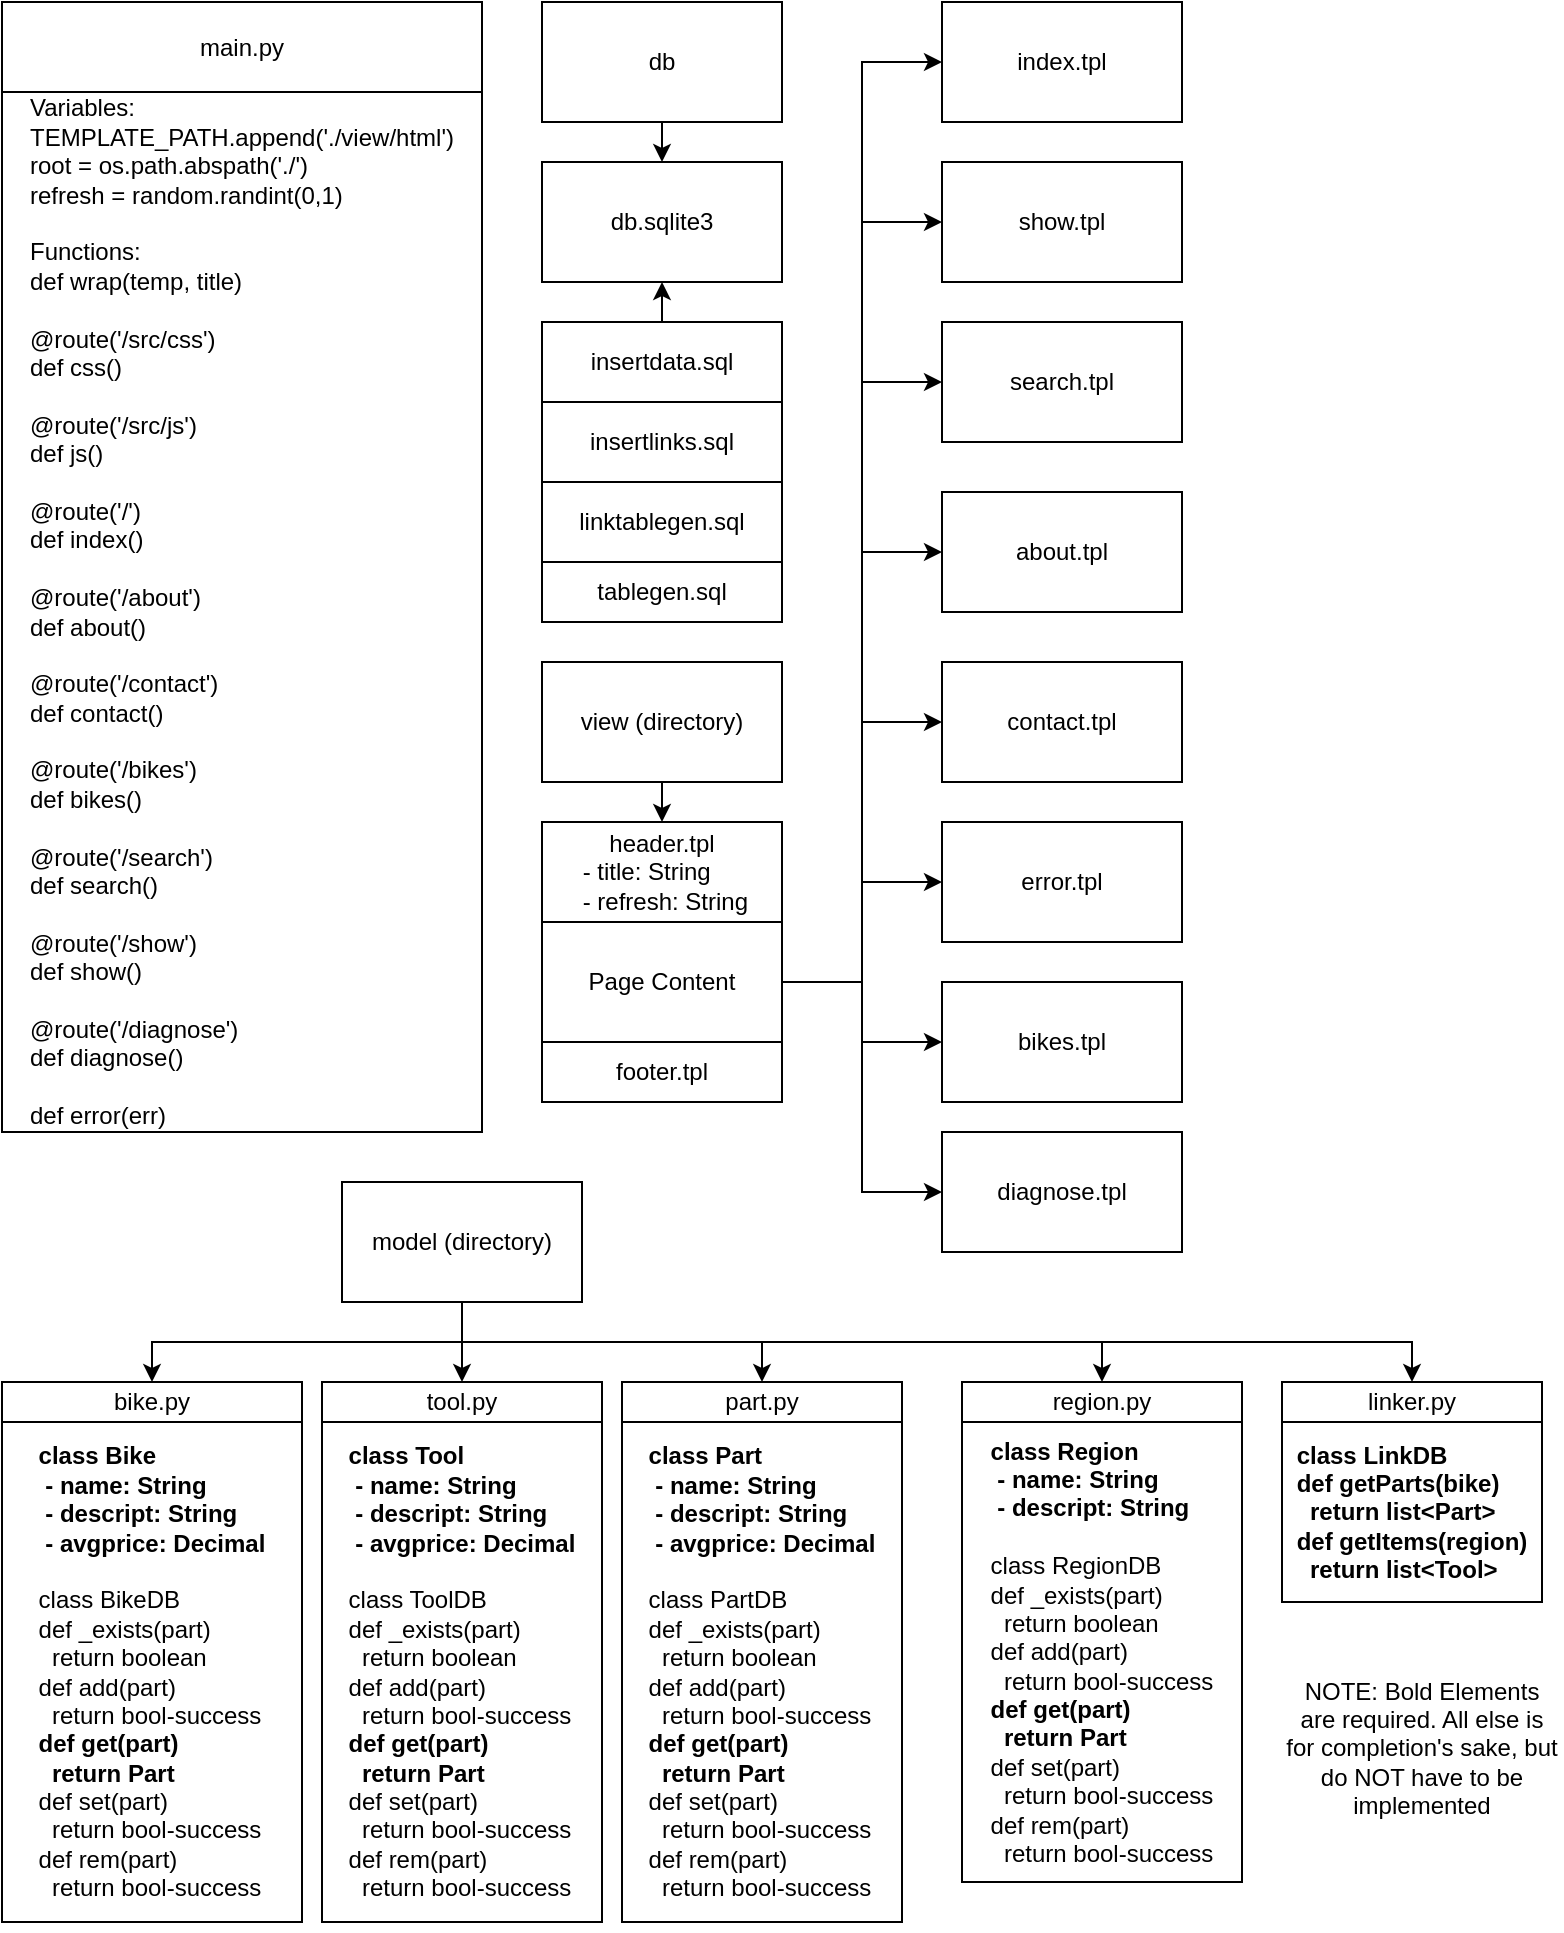 <mxfile version="10.6.3" type="github"><diagram id="1qr5OE1ClW88EuawuoOe" name="Page-1"><mxGraphModel dx="990" dy="464" grid="1" gridSize="10" guides="1" tooltips="1" connect="1" arrows="1" fold="1" page="1" pageScale="1" pageWidth="827" pageHeight="1169" math="0" shadow="0"><root><mxCell id="0"/><mxCell id="1" parent="0"/><mxCell id="lbOBIOH2dYD1beKs52RS-1" value="main.py" style="rounded=0;whiteSpace=wrap;html=1;" parent="1" vertex="1"><mxGeometry x="20" y="20" width="240" height="45" as="geometry"/></mxCell><mxCell id="lbOBIOH2dYD1beKs52RS-2" value="db.sqlite3" style="rounded=0;whiteSpace=wrap;html=1;" parent="1" vertex="1"><mxGeometry x="290" y="100" width="120" height="60" as="geometry"/></mxCell><mxCell id="dkW5ngr3ycBX3g02CNYl-32" style="edgeStyle=orthogonalEdgeStyle;rounded=0;orthogonalLoop=1;jettySize=auto;html=1;exitX=0.25;exitY=1;exitDx=0;exitDy=0;entryX=0.5;entryY=0;entryDx=0;entryDy=0;" parent="1" source="lbOBIOH2dYD1beKs52RS-3" target="dkW5ngr3ycBX3g02CNYl-17" edge="1"><mxGeometry relative="1" as="geometry"><Array as="points"><mxPoint x="250" y="670"/><mxPoint x="250" y="690"/><mxPoint x="95" y="690"/></Array></mxGeometry></mxCell><mxCell id="dkW5ngr3ycBX3g02CNYl-33" style="edgeStyle=orthogonalEdgeStyle;rounded=0;orthogonalLoop=1;jettySize=auto;html=1;exitX=0.5;exitY=1;exitDx=0;exitDy=0;entryX=0.5;entryY=0;entryDx=0;entryDy=0;" parent="1" source="lbOBIOH2dYD1beKs52RS-3" target="dkW5ngr3ycBX3g02CNYl-16" edge="1"><mxGeometry relative="1" as="geometry"/></mxCell><mxCell id="dkW5ngr3ycBX3g02CNYl-34" style="edgeStyle=orthogonalEdgeStyle;rounded=0;orthogonalLoop=1;jettySize=auto;html=1;exitX=0.75;exitY=1;exitDx=0;exitDy=0;entryX=0.5;entryY=0;entryDx=0;entryDy=0;" parent="1" source="lbOBIOH2dYD1beKs52RS-3" target="dkW5ngr3ycBX3g02CNYl-15" edge="1"><mxGeometry relative="1" as="geometry"><Array as="points"><mxPoint x="250" y="670"/><mxPoint x="250" y="690"/><mxPoint x="400" y="690"/></Array></mxGeometry></mxCell><mxCell id="dkW5ngr3ycBX3g02CNYl-37" style="edgeStyle=orthogonalEdgeStyle;rounded=0;orthogonalLoop=1;jettySize=auto;html=1;exitX=0.5;exitY=1;exitDx=0;exitDy=0;entryX=0.5;entryY=0;entryDx=0;entryDy=0;" parent="1" source="lbOBIOH2dYD1beKs52RS-3" target="dkW5ngr3ycBX3g02CNYl-35" edge="1"><mxGeometry relative="1" as="geometry"/></mxCell><mxCell id="15nC6r9j80ulXFSvcxE--4" style="edgeStyle=orthogonalEdgeStyle;rounded=0;orthogonalLoop=1;jettySize=auto;html=1;exitX=0.5;exitY=1;exitDx=0;exitDy=0;entryX=0.5;entryY=0;entryDx=0;entryDy=0;" parent="1" source="lbOBIOH2dYD1beKs52RS-3" target="15nC6r9j80ulXFSvcxE--2" edge="1"><mxGeometry relative="1" as="geometry"/></mxCell><mxCell id="lbOBIOH2dYD1beKs52RS-3" value="model (directory)" style="rounded=0;whiteSpace=wrap;html=1;" parent="1" vertex="1"><mxGeometry x="190" y="610" width="120" height="60" as="geometry"/></mxCell><mxCell id="lbOBIOH2dYD1beKs52RS-13" style="edgeStyle=orthogonalEdgeStyle;rounded=0;orthogonalLoop=1;jettySize=auto;html=1;exitX=0.5;exitY=1;exitDx=0;exitDy=0;entryX=0.5;entryY=0;entryDx=0;entryDy=0;" parent="1" source="lbOBIOH2dYD1beKs52RS-4" target="lbOBIOH2dYD1beKs52RS-2" edge="1"><mxGeometry relative="1" as="geometry"/></mxCell><mxCell id="lbOBIOH2dYD1beKs52RS-4" value="db" style="rounded=0;whiteSpace=wrap;html=1;" parent="1" vertex="1"><mxGeometry x="290" y="20" width="120" height="60" as="geometry"/></mxCell><mxCell id="dkW5ngr3ycBX3g02CNYl-30" style="edgeStyle=orthogonalEdgeStyle;rounded=0;orthogonalLoop=1;jettySize=auto;html=1;exitX=0.5;exitY=1;exitDx=0;exitDy=0;entryX=0.5;entryY=0;entryDx=0;entryDy=0;" parent="1" source="lbOBIOH2dYD1beKs52RS-5" target="dkW5ngr3ycBX3g02CNYl-1" edge="1"><mxGeometry relative="1" as="geometry"/></mxCell><mxCell id="lbOBIOH2dYD1beKs52RS-5" value="view (directory)" style="rounded=0;whiteSpace=wrap;html=1;" parent="1" vertex="1"><mxGeometry x="290" y="350" width="120" height="60" as="geometry"/></mxCell><mxCell id="lbOBIOH2dYD1beKs52RS-11" style="edgeStyle=orthogonalEdgeStyle;rounded=0;orthogonalLoop=1;jettySize=auto;html=1;exitX=0.5;exitY=0;exitDx=0;exitDy=0;entryX=0.5;entryY=1;entryDx=0;entryDy=0;" parent="1" source="lbOBIOH2dYD1beKs52RS-7" target="lbOBIOH2dYD1beKs52RS-2" edge="1"><mxGeometry relative="1" as="geometry"/></mxCell><mxCell id="lbOBIOH2dYD1beKs52RS-7" value="insertdata.sql" style="rounded=0;whiteSpace=wrap;html=1;" parent="1" vertex="1"><mxGeometry x="290" y="180" width="120" height="40" as="geometry"/></mxCell><mxCell id="lbOBIOH2dYD1beKs52RS-8" value="insertlinks.sql" style="rounded=0;whiteSpace=wrap;html=1;" parent="1" vertex="1"><mxGeometry x="290" y="220" width="120" height="40" as="geometry"/></mxCell><mxCell id="lbOBIOH2dYD1beKs52RS-9" value="linktablegen.sql" style="rounded=0;whiteSpace=wrap;html=1;" parent="1" vertex="1"><mxGeometry x="290" y="260" width="120" height="40" as="geometry"/></mxCell><mxCell id="lbOBIOH2dYD1beKs52RS-10" value="tablegen.sql" style="rounded=0;whiteSpace=wrap;html=1;" parent="1" vertex="1"><mxGeometry x="290" y="300" width="120" height="30" as="geometry"/></mxCell><mxCell id="dkW5ngr3ycBX3g02CNYl-1" value="header.tpl&lt;br&gt;&lt;div style=&quot;text-align: left&quot;&gt;&lt;span&gt;&amp;nbsp;- title: String&lt;/span&gt;&lt;/div&gt;&lt;div style=&quot;text-align: left&quot;&gt;&lt;span&gt;&amp;nbsp;- refresh: String&lt;/span&gt;&lt;/div&gt;" style="rounded=0;whiteSpace=wrap;html=1;" parent="1" vertex="1"><mxGeometry x="290" y="430" width="120" height="50" as="geometry"/></mxCell><mxCell id="dkW5ngr3ycBX3g02CNYl-5" value="show.tpl" style="rounded=0;whiteSpace=wrap;html=1;" parent="1" vertex="1"><mxGeometry x="490" y="100" width="120" height="60" as="geometry"/></mxCell><mxCell id="dkW5ngr3ycBX3g02CNYl-6" value="search.tpl" style="rounded=0;whiteSpace=wrap;html=1;" parent="1" vertex="1"><mxGeometry x="490" y="180" width="120" height="60" as="geometry"/></mxCell><mxCell id="dkW5ngr3ycBX3g02CNYl-7" value="about.tpl" style="rounded=0;whiteSpace=wrap;html=1;" parent="1" vertex="1"><mxGeometry x="490" y="265" width="120" height="60" as="geometry"/></mxCell><mxCell id="dkW5ngr3ycBX3g02CNYl-8" value="contact.tpl" style="rounded=0;whiteSpace=wrap;html=1;" parent="1" vertex="1"><mxGeometry x="490" y="350" width="120" height="60" as="geometry"/></mxCell><mxCell id="dkW5ngr3ycBX3g02CNYl-10" value="&lt;div style=&quot;text-align: left&quot;&gt;Variables:&lt;/div&gt;&lt;div style=&quot;text-align: left&quot;&gt;TEMPLATE_PATH.append('./view/html')&lt;/div&gt;&lt;div style=&quot;text-align: left&quot;&gt;root = os.path.abspath('./')&lt;/div&gt;&lt;div style=&quot;text-align: left&quot;&gt;refresh = random.randint(0,1)&lt;/div&gt;&lt;div style=&quot;text-align: left&quot;&gt;&lt;br&gt;&lt;/div&gt;&lt;div style=&quot;text-align: left&quot;&gt;Functions:&lt;/div&gt;&lt;div style=&quot;text-align: left&quot;&gt;&lt;div&gt;def wrap(temp, title)&lt;/div&gt;&lt;div&gt;&lt;br&gt;&lt;/div&gt;&lt;div&gt;@route('/src/css')&lt;/div&gt;&lt;div&gt;def css()&lt;/div&gt;&lt;div&gt;&lt;br&gt;&lt;/div&gt;&lt;div&gt;@route('/src/js')&lt;/div&gt;&lt;div&gt;def js()&lt;/div&gt;&lt;div&gt;&lt;br&gt;&lt;/div&gt;&lt;div&gt;@route('/')&lt;/div&gt;&lt;div&gt;def index()&lt;/div&gt;&lt;div&gt;&lt;br&gt;&lt;/div&gt;&lt;div&gt;@route('/about')&lt;/div&gt;&lt;div&gt;def about()&lt;/div&gt;&lt;div&gt;&lt;br&gt;&lt;/div&gt;&lt;div&gt;@route('/contact')&lt;/div&gt;&lt;div&gt;def contact()&lt;/div&gt;&lt;div&gt;&lt;br&gt;&lt;/div&gt;&lt;div&gt;@route('/bikes')&lt;/div&gt;&lt;div&gt;def bikes()&lt;/div&gt;&lt;div&gt;&lt;br&gt;&lt;/div&gt;&lt;div&gt;@route('/search')&lt;/div&gt;&lt;div&gt;def search()&lt;/div&gt;&lt;div&gt;&lt;br&gt;&lt;/div&gt;&lt;div&gt;@route('/show')&lt;/div&gt;&lt;div&gt;def show()&lt;/div&gt;&lt;div&gt;&lt;br&gt;&lt;/div&gt;&lt;div&gt;@route('/diagnose')&lt;/div&gt;&lt;div&gt;def diagnose()&lt;/div&gt;&lt;div&gt;&lt;br&gt;&lt;/div&gt;&lt;div&gt;def error(err)&lt;/div&gt;&lt;/div&gt;" style="rounded=0;whiteSpace=wrap;html=1;" parent="1" vertex="1"><mxGeometry x="20" y="65" width="240" height="520" as="geometry"/></mxCell><mxCell id="dkW5ngr3ycBX3g02CNYl-15" value="part.py&lt;br&gt;" style="rounded=0;whiteSpace=wrap;html=1;" parent="1" vertex="1"><mxGeometry x="330" y="710" width="140" height="20" as="geometry"/></mxCell><mxCell id="dkW5ngr3ycBX3g02CNYl-16" value="tool.py&lt;br&gt;" style="rounded=0;whiteSpace=wrap;html=1;" parent="1" vertex="1"><mxGeometry x="180" y="710" width="140" height="20" as="geometry"/></mxCell><mxCell id="dkW5ngr3ycBX3g02CNYl-17" value="bike.py&lt;br&gt;" style="rounded=0;whiteSpace=wrap;html=1;" parent="1" vertex="1"><mxGeometry x="20" y="710" width="150" height="20" as="geometry"/></mxCell><mxCell id="dkW5ngr3ycBX3g02CNYl-19" value="&lt;div style=&quot;text-align: left&quot;&gt;&lt;b&gt;class Part&lt;/b&gt;&lt;/div&gt;&lt;div style=&quot;text-align: left&quot;&gt;&lt;b&gt;&amp;nbsp;- name: String&lt;/b&gt;&lt;/div&gt;&lt;div style=&quot;text-align: left&quot;&gt;&lt;b&gt;&amp;nbsp;- descript: String&lt;/b&gt;&lt;/div&gt;&lt;div style=&quot;text-align: left&quot;&gt;&lt;span&gt;&lt;b&gt;&amp;nbsp;- avgprice: Decimal&lt;/b&gt;&lt;/span&gt;&lt;br&gt;&lt;/div&gt;&lt;div style=&quot;text-align: left&quot;&gt;&lt;span&gt;&lt;br&gt;&lt;/span&gt;&lt;/div&gt;&lt;div&gt;&lt;div style=&quot;text-align: left&quot;&gt;class PartDB&lt;/div&gt;&lt;div style=&quot;text-align: left&quot;&gt;def _exists(part)&lt;/div&gt;&lt;div style=&quot;text-align: left&quot;&gt;&amp;nbsp; return boolean&lt;/div&gt;&lt;div style=&quot;text-align: left&quot;&gt;def add(part)&lt;/div&gt;&lt;div style=&quot;text-align: left&quot;&gt;&amp;nbsp; return bool-success&lt;/div&gt;&lt;div style=&quot;text-align: left&quot;&gt;&lt;b&gt;def get(part)&lt;/b&gt;&lt;/div&gt;&lt;div style=&quot;text-align: left&quot;&gt;&lt;b&gt;&amp;nbsp; return Part&lt;/b&gt;&lt;/div&gt;&lt;div style=&quot;text-align: left&quot;&gt;def set(part)&lt;/div&gt;&lt;div style=&quot;text-align: left&quot;&gt;&amp;nbsp; return bool-success&lt;/div&gt;&lt;div style=&quot;text-align: left&quot;&gt;def rem(part)&lt;/div&gt;&lt;div style=&quot;text-align: left&quot;&gt;&amp;nbsp; return bool-success&lt;/div&gt;&lt;/div&gt;" style="rounded=0;whiteSpace=wrap;html=1;" parent="1" vertex="1"><mxGeometry x="330" y="730" width="140" height="250" as="geometry"/></mxCell><mxCell id="dkW5ngr3ycBX3g02CNYl-20" value="&lt;div style=&quot;text-align: left&quot;&gt;&lt;b&gt;class Tool&lt;/b&gt;&lt;/div&gt;&lt;div&gt;&lt;div style=&quot;text-align: left&quot;&gt;&lt;b&gt;&amp;nbsp;- name: String&lt;/b&gt;&lt;/div&gt;&lt;div style=&quot;text-align: left&quot;&gt;&lt;b&gt;&amp;nbsp;- descript: String&lt;/b&gt;&lt;/div&gt;&lt;div style=&quot;text-align: left&quot;&gt;&lt;b&gt;&amp;nbsp;- avgprice: Decimal&lt;/b&gt;&lt;/div&gt;&lt;/div&gt;&lt;div style=&quot;text-align: left&quot;&gt;&lt;br&gt;&lt;/div&gt;&lt;div&gt;&lt;div style=&quot;text-align: left&quot;&gt;class ToolDB&lt;/div&gt;&lt;div&gt;&lt;div style=&quot;text-align: left&quot;&gt;def _exists(part)&lt;/div&gt;&lt;div style=&quot;text-align: left&quot;&gt;&amp;nbsp; return boolean&lt;/div&gt;&lt;div style=&quot;text-align: left&quot;&gt;def add(part)&lt;/div&gt;&lt;div style=&quot;text-align: left&quot;&gt;&amp;nbsp; return bool-success&lt;/div&gt;&lt;div style=&quot;text-align: left&quot;&gt;&lt;b&gt;def get(part)&lt;/b&gt;&lt;/div&gt;&lt;div style=&quot;text-align: left&quot;&gt;&lt;b&gt;&amp;nbsp; return Part&lt;/b&gt;&lt;/div&gt;&lt;div style=&quot;text-align: left&quot;&gt;def set(part)&lt;/div&gt;&lt;div style=&quot;text-align: left&quot;&gt;&amp;nbsp; return bool-success&lt;/div&gt;&lt;div style=&quot;text-align: left&quot;&gt;def rem(part)&lt;/div&gt;&lt;div style=&quot;text-align: left&quot;&gt;&amp;nbsp; return bool-success&lt;/div&gt;&lt;/div&gt;&lt;/div&gt;" style="rounded=0;whiteSpace=wrap;html=1;" parent="1" vertex="1"><mxGeometry x="180" y="730" width="140" height="250" as="geometry"/></mxCell><mxCell id="dkW5ngr3ycBX3g02CNYl-21" value="&lt;div style=&quot;text-align: left&quot;&gt;&lt;br&gt;&lt;/div&gt;&lt;div style=&quot;text-align: left&quot;&gt;&lt;b&gt;class Bike&lt;/b&gt;&lt;/div&gt;&lt;div&gt;&lt;div style=&quot;text-align: left&quot;&gt;&lt;b&gt;&amp;nbsp;- name: String&lt;/b&gt;&lt;/div&gt;&lt;div style=&quot;text-align: left&quot;&gt;&lt;b&gt;&amp;nbsp;- descript: String&lt;/b&gt;&lt;/div&gt;&lt;div style=&quot;text-align: left&quot;&gt;&lt;b&gt;&amp;nbsp;- avgprice: Decimal&lt;/b&gt;&lt;/div&gt;&lt;/div&gt;&lt;div&gt;&lt;div&gt;&lt;div style=&quot;text-align: left&quot;&gt;&lt;br&gt;&lt;/div&gt;&lt;div style=&quot;text-align: left&quot;&gt;class BikeDB&lt;/div&gt;&lt;div&gt;&lt;div style=&quot;text-align: left&quot;&gt;def _exists(part)&lt;/div&gt;&lt;div style=&quot;text-align: left&quot;&gt;&amp;nbsp; return boolean&lt;/div&gt;&lt;div style=&quot;text-align: left&quot;&gt;def add(part)&lt;/div&gt;&lt;div style=&quot;text-align: left&quot;&gt;&amp;nbsp; return bool-success&lt;/div&gt;&lt;div style=&quot;text-align: left&quot;&gt;&lt;b&gt;def get(part)&lt;/b&gt;&lt;/div&gt;&lt;div style=&quot;text-align: left&quot;&gt;&lt;b&gt;&amp;nbsp; return Part&lt;/b&gt;&lt;/div&gt;&lt;div style=&quot;text-align: left&quot;&gt;def set(part)&lt;/div&gt;&lt;div style=&quot;text-align: left&quot;&gt;&amp;nbsp; return bool-success&lt;/div&gt;&lt;div style=&quot;text-align: left&quot;&gt;def rem(part)&lt;/div&gt;&lt;div style=&quot;text-align: left&quot;&gt;&amp;nbsp; return bool-success&lt;/div&gt;&lt;/div&gt;&lt;/div&gt;&lt;/div&gt;&lt;div style=&quot;text-align: left&quot;&gt;&lt;br&gt;&lt;/div&gt;" style="rounded=0;whiteSpace=wrap;html=1;" parent="1" vertex="1"><mxGeometry x="20" y="730" width="150" height="250" as="geometry"/></mxCell><mxCell id="dkW5ngr3ycBX3g02CNYl-26" value="footer.tpl" style="rounded=0;whiteSpace=wrap;html=1;" parent="1" vertex="1"><mxGeometry x="290" y="540" width="120" height="30" as="geometry"/></mxCell><mxCell id="dkW5ngr3ycBX3g02CNYl-38" style="edgeStyle=orthogonalEdgeStyle;rounded=0;orthogonalLoop=1;jettySize=auto;html=1;exitX=1;exitY=0.5;exitDx=0;exitDy=0;entryX=0;entryY=0.5;entryDx=0;entryDy=0;" parent="1" source="dkW5ngr3ycBX3g02CNYl-27" target="dkW5ngr3ycBX3g02CNYl-31" edge="1"><mxGeometry relative="1" as="geometry"/></mxCell><mxCell id="dkW5ngr3ycBX3g02CNYl-39" style="edgeStyle=orthogonalEdgeStyle;rounded=0;orthogonalLoop=1;jettySize=auto;html=1;exitX=1;exitY=0.5;exitDx=0;exitDy=0;entryX=0;entryY=0.5;entryDx=0;entryDy=0;" parent="1" source="dkW5ngr3ycBX3g02CNYl-27" target="dkW5ngr3ycBX3g02CNYl-5" edge="1"><mxGeometry relative="1" as="geometry"/></mxCell><mxCell id="dkW5ngr3ycBX3g02CNYl-40" style="edgeStyle=orthogonalEdgeStyle;rounded=0;orthogonalLoop=1;jettySize=auto;html=1;exitX=1;exitY=0.5;exitDx=0;exitDy=0;entryX=0;entryY=0.5;entryDx=0;entryDy=0;" parent="1" source="dkW5ngr3ycBX3g02CNYl-27" target="dkW5ngr3ycBX3g02CNYl-6" edge="1"><mxGeometry relative="1" as="geometry"/></mxCell><mxCell id="dkW5ngr3ycBX3g02CNYl-41" style="edgeStyle=orthogonalEdgeStyle;rounded=0;orthogonalLoop=1;jettySize=auto;html=1;exitX=1;exitY=0.5;exitDx=0;exitDy=0;entryX=0;entryY=0.5;entryDx=0;entryDy=0;" parent="1" source="dkW5ngr3ycBX3g02CNYl-27" target="dkW5ngr3ycBX3g02CNYl-7" edge="1"><mxGeometry relative="1" as="geometry"/></mxCell><mxCell id="dkW5ngr3ycBX3g02CNYl-42" style="edgeStyle=orthogonalEdgeStyle;rounded=0;orthogonalLoop=1;jettySize=auto;html=1;exitX=1;exitY=0.5;exitDx=0;exitDy=0;entryX=0;entryY=0.5;entryDx=0;entryDy=0;" parent="1" source="dkW5ngr3ycBX3g02CNYl-27" target="dkW5ngr3ycBX3g02CNYl-8" edge="1"><mxGeometry relative="1" as="geometry"/></mxCell><mxCell id="dkW5ngr3ycBX3g02CNYl-45" style="edgeStyle=orthogonalEdgeStyle;rounded=0;orthogonalLoop=1;jettySize=auto;html=1;exitX=1;exitY=0.5;exitDx=0;exitDy=0;" parent="1" source="dkW5ngr3ycBX3g02CNYl-27" target="dkW5ngr3ycBX3g02CNYl-43" edge="1"><mxGeometry relative="1" as="geometry"/></mxCell><mxCell id="dkW5ngr3ycBX3g02CNYl-46" style="edgeStyle=orthogonalEdgeStyle;rounded=0;orthogonalLoop=1;jettySize=auto;html=1;exitX=1;exitY=0.5;exitDx=0;exitDy=0;entryX=0;entryY=0.5;entryDx=0;entryDy=0;" parent="1" source="dkW5ngr3ycBX3g02CNYl-27" target="dkW5ngr3ycBX3g02CNYl-44" edge="1"><mxGeometry relative="1" as="geometry"/></mxCell><mxCell id="dkW5ngr3ycBX3g02CNYl-48" style="edgeStyle=orthogonalEdgeStyle;rounded=0;orthogonalLoop=1;jettySize=auto;html=1;exitX=1;exitY=0.5;exitDx=0;exitDy=0;entryX=0;entryY=0.5;entryDx=0;entryDy=0;" parent="1" source="dkW5ngr3ycBX3g02CNYl-27" target="dkW5ngr3ycBX3g02CNYl-47" edge="1"><mxGeometry relative="1" as="geometry"/></mxCell><mxCell id="dkW5ngr3ycBX3g02CNYl-27" value="Page Content" style="rounded=0;whiteSpace=wrap;html=1;" parent="1" vertex="1"><mxGeometry x="290" y="480" width="120" height="60" as="geometry"/></mxCell><mxCell id="dkW5ngr3ycBX3g02CNYl-31" value="index.tpl" style="rounded=0;whiteSpace=wrap;html=1;" parent="1" vertex="1"><mxGeometry x="490" y="20" width="120" height="60" as="geometry"/></mxCell><mxCell id="dkW5ngr3ycBX3g02CNYl-35" value="linker.py&lt;br&gt;" style="rounded=0;whiteSpace=wrap;html=1;" parent="1" vertex="1"><mxGeometry x="660" y="710" width="130" height="20" as="geometry"/></mxCell><mxCell id="dkW5ngr3ycBX3g02CNYl-36" value="&lt;div style=&quot;text-align: left&quot;&gt;&lt;b&gt;class LinkDB&lt;/b&gt;&lt;/div&gt;&lt;div style=&quot;text-align: left&quot;&gt;&lt;b&gt;def getParts(bike)&lt;/b&gt;&lt;/div&gt;&lt;div style=&quot;text-align: left&quot;&gt;&lt;b&gt;&amp;nbsp; return list&amp;lt;Part&amp;gt;&lt;/b&gt;&lt;/div&gt;&lt;div style=&quot;text-align: left&quot;&gt;&lt;b&gt;def getItems(region)&lt;/b&gt;&lt;/div&gt;&lt;div style=&quot;text-align: left&quot;&gt;&lt;b&gt;&amp;nbsp; return list&amp;lt;Tool&amp;gt;&lt;/b&gt;&lt;/div&gt;" style="rounded=0;whiteSpace=wrap;html=1;" parent="1" vertex="1"><mxGeometry x="660" y="730" width="130" height="90" as="geometry"/></mxCell><mxCell id="dkW5ngr3ycBX3g02CNYl-43" value="error.tpl" style="rounded=0;whiteSpace=wrap;html=1;" parent="1" vertex="1"><mxGeometry x="490" y="430" width="120" height="60" as="geometry"/></mxCell><mxCell id="dkW5ngr3ycBX3g02CNYl-44" value="bikes.tpl" style="rounded=0;whiteSpace=wrap;html=1;" parent="1" vertex="1"><mxGeometry x="490" y="510" width="120" height="60" as="geometry"/></mxCell><mxCell id="dkW5ngr3ycBX3g02CNYl-47" value="diagnose.tpl" style="rounded=0;whiteSpace=wrap;html=1;" parent="1" vertex="1"><mxGeometry x="490" y="585" width="120" height="60" as="geometry"/></mxCell><mxCell id="15nC6r9j80ulXFSvcxE--2" value="region.py&lt;br&gt;" style="rounded=0;whiteSpace=wrap;html=1;" parent="1" vertex="1"><mxGeometry x="500" y="710" width="140" height="20" as="geometry"/></mxCell><mxCell id="15nC6r9j80ulXFSvcxE--3" value="&lt;div style=&quot;text-align: left&quot;&gt;&lt;b&gt;class Region&lt;/b&gt;&lt;/div&gt;&lt;div style=&quot;text-align: left&quot;&gt;&lt;span&gt;&lt;b&gt;&amp;nbsp;- name: String&lt;/b&gt;&lt;/span&gt;&lt;/div&gt;&lt;div style=&quot;text-align: left&quot;&gt;&lt;b&gt;&amp;nbsp;- descript: String&lt;/b&gt;&lt;/div&gt;&lt;div style=&quot;text-align: left&quot;&gt;&lt;span&gt;&lt;br&gt;&lt;/span&gt;&lt;/div&gt;&lt;div&gt;&lt;div style=&quot;text-align: left&quot;&gt;class RegionDB&lt;/div&gt;&lt;div style=&quot;text-align: left&quot;&gt;def _exists(part)&lt;/div&gt;&lt;div style=&quot;text-align: left&quot;&gt;&amp;nbsp; return boolean&lt;/div&gt;&lt;div style=&quot;text-align: left&quot;&gt;def add(part)&lt;/div&gt;&lt;div style=&quot;text-align: left&quot;&gt;&amp;nbsp; return bool-success&lt;/div&gt;&lt;div style=&quot;text-align: left&quot;&gt;&lt;b&gt;def get(part)&lt;/b&gt;&lt;/div&gt;&lt;div style=&quot;text-align: left&quot;&gt;&lt;b&gt;&amp;nbsp; return Part&lt;/b&gt;&lt;/div&gt;&lt;div style=&quot;text-align: left&quot;&gt;def set(part)&lt;/div&gt;&lt;div style=&quot;text-align: left&quot;&gt;&amp;nbsp; return bool-success&lt;/div&gt;&lt;div style=&quot;text-align: left&quot;&gt;def rem(part)&lt;/div&gt;&lt;div style=&quot;text-align: left&quot;&gt;&amp;nbsp; return bool-success&lt;/div&gt;&lt;/div&gt;" style="rounded=0;whiteSpace=wrap;html=1;" parent="1" vertex="1"><mxGeometry x="500" y="730" width="140" height="230" as="geometry"/></mxCell><mxCell id="Bmz_qBlm8ML8Jndgf1bm-1" value="NOTE: Bold Elements are required. All else is for completion's sake, but do NOT have to be implemented" style="text;html=1;strokeColor=none;fillColor=none;align=center;verticalAlign=middle;whiteSpace=wrap;rounded=0;" vertex="1" parent="1"><mxGeometry x="660" y="845" width="140" height="95" as="geometry"/></mxCell></root></mxGraphModel></diagram></mxfile>